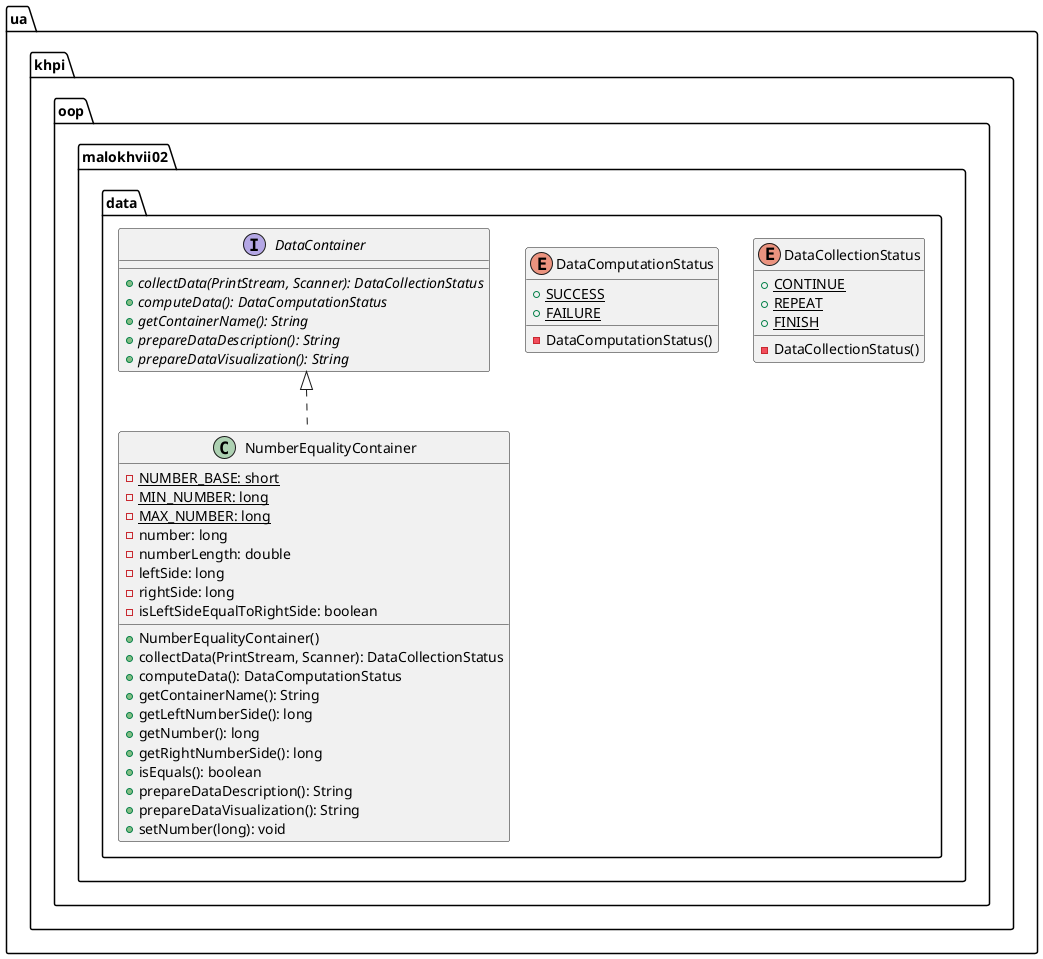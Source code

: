 @startuml

    namespace ua.khpi.oop.malokhvii02.data {

        enum DataCollectionStatus {
            {static} +CONTINUE
            {static} +REPEAT
            {static} +FINISH
            -DataCollectionStatus()
        }

        class NumberEqualityContainer {
            {static} -NUMBER_BASE: short
            {static} -MIN_NUMBER: long
            {static} -MAX_NUMBER: long
            -number: long
            -numberLength: double
            -leftSide: long
            -rightSide: long
            -isLeftSideEqualToRightSide: boolean
            +NumberEqualityContainer()
            +collectData(PrintStream, Scanner): DataCollectionStatus
            +computeData(): DataComputationStatus
            +getContainerName(): String
            +getLeftNumberSide(): long
            +getNumber(): long
            +getRightNumberSide(): long
            +isEquals(): boolean
            +prepareDataDescription(): String
            +prepareDataVisualization(): String
            +setNumber(long): void
        }

        enum DataComputationStatus {
            {static} +SUCCESS
            {static} +FAILURE
            -DataComputationStatus()
        }

        interface DataContainer {
            {abstract} +collectData(PrintStream, Scanner): DataCollectionStatus
            {abstract} +computeData(): DataComputationStatus
            {abstract} +getContainerName(): String
            {abstract} +prepareDataDescription(): String
            {abstract} +prepareDataVisualization(): String
        }

        DataContainer <|.. NumberEqualityContainer

    }

@enduml

